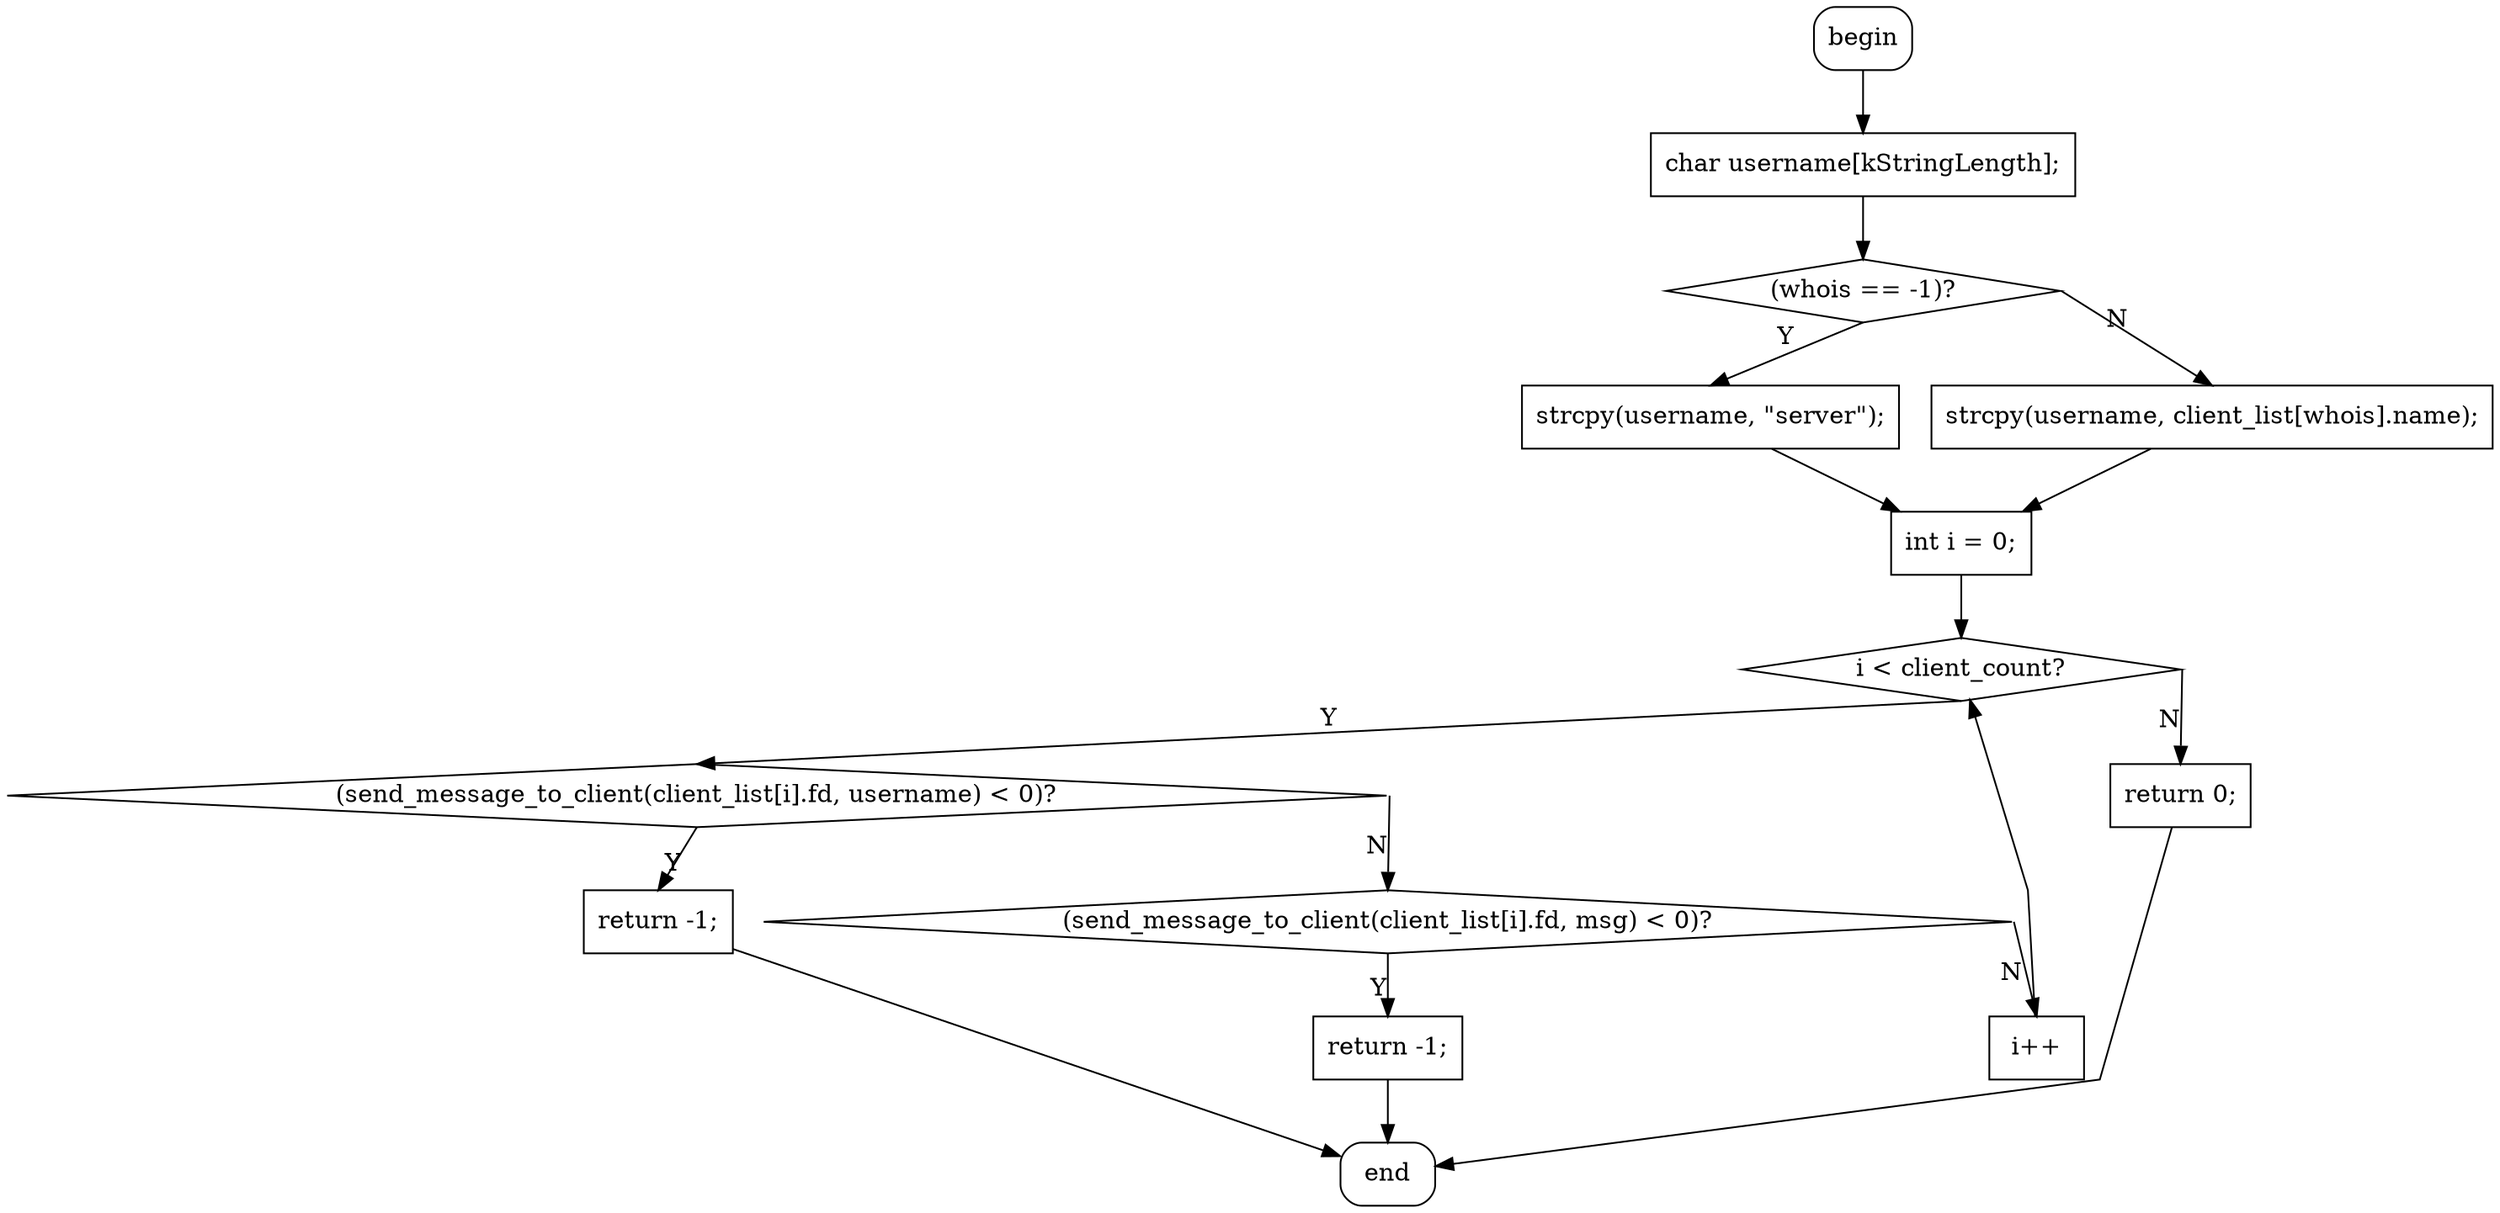digraph {
graph [splines=polyline];
D0 [shape=box, style=rounded, label="begin"];
{rank = sink; D1 [shape=box, style=rounded, label="end"];}
D4 [shape=box, label="char username[kStringLength];"];
D6 [shape=diamond, label="(whois == -1)?"];
D11 [shape=box, label="strcpy(username, \"server\");"];
D15 [shape=box, label="strcpy(username, client_list[whois].name);"];
D19 [shape=diamond, label="i < client_count?"];
D20 [shape=box, label="int i = 0;"];
D21 [shape=box, label="i++"];
D24 [shape=diamond, label="(send_message_to_client(client_list[i].fd, username) < 0)?"];
D29 [shape=box, label="return -1;"];
D31 [shape=diamond, label="(send_message_to_client(client_list[i].fd, msg) < 0)?"];
D36 [shape=box, label="return -1;"];
D38 [shape=box, label="return 0;"];
D4 -> D6;
D11 -> D20;
D15 -> D20;
D6:s -> D11:n [xlabel=Y];
D6:e -> D15:n [xlabel=N];
D19:e -> D38:n [xlabel=N];
D20 -> D19;
D24:e -> D31:n [xlabel=N];
D21 -> D19;
D24:s -> D29:n [xlabel=Y];
D29 -> D1;
D31:e -> D21:n [xlabel=N];
D31:s -> D36:n [xlabel=Y];
D36 -> D1;
D19:s -> D24:n [xlabel=Y];
D38 -> D1;
D0 -> D4;
}
